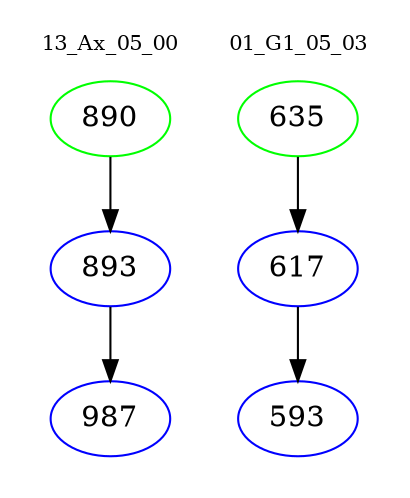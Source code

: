 digraph{
subgraph cluster_0 {
color = white
label = "13_Ax_05_00";
fontsize=10;
T0_890 [label="890", color="green"]
T0_890 -> T0_893 [color="black"]
T0_893 [label="893", color="blue"]
T0_893 -> T0_987 [color="black"]
T0_987 [label="987", color="blue"]
}
subgraph cluster_1 {
color = white
label = "01_G1_05_03";
fontsize=10;
T1_635 [label="635", color="green"]
T1_635 -> T1_617 [color="black"]
T1_617 [label="617", color="blue"]
T1_617 -> T1_593 [color="black"]
T1_593 [label="593", color="blue"]
}
}
